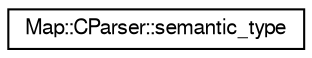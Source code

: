 digraph "Representación gráfica de la clase"
{
  edge [fontname="FreeSans",fontsize="10",labelfontname="FreeSans",labelfontsize="10"];
  node [fontname="FreeSans",fontsize="10",shape=record];
  rankdir="LR";
  Node1 [label="Map::CParser::semantic_type",height=0.2,width=0.4,color="black", fillcolor="white", style="filled",URL="$union_map_1_1_c_parser_1_1semantic__type.html",tooltip="Symbol semantic values. "];
}
